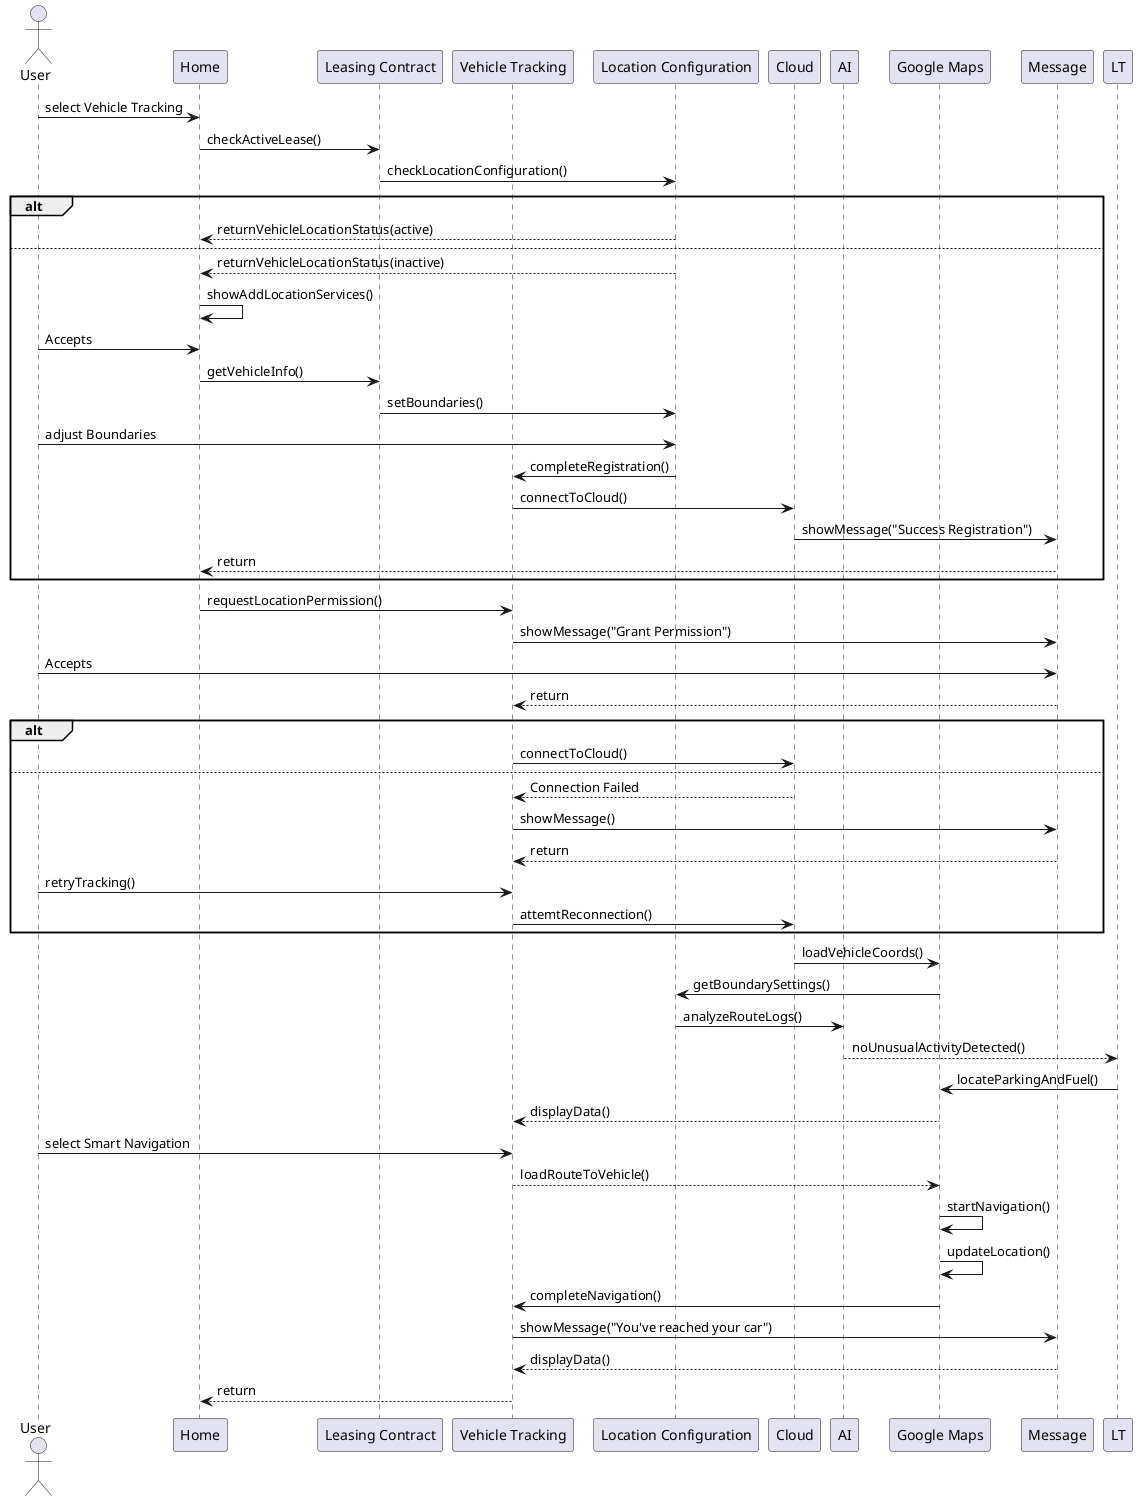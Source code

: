 @startuml
actor User
participant Home
participant "Leasing Contract" as LC
participant "Vehicle Tracking" as VT
participant "Location Configuration" as Location
participant Cloud
participant AI
participant "Google Maps" as Maps
participant Message

User -> Home : select Vehicle Tracking
Home -> LC : checkActiveLease()
LC -> Location: checkLocationConfiguration()

alt
Location --> Home : returnVehicleLocationStatus(active)
else
Location --> Home : returnVehicleLocationStatus(inactive)
Home -> Home : showAddLocationServices()
User -> Home : Accepts
Home -> LC : getVehicleInfo()
LC -> Location : setBoundaries()
User -> Location : adjust Boundaries
Location -> VT : completeRegistration()
VT -> Cloud : connectToCloud()
Cloud -> Message : showMessage("Success Registration")
Message --> Home : return
end

Home -> VT : requestLocationPermission()
VT -> Message : showMessage("Grant Permission")
User -> Message : Accepts
Message --> VT : return

alt
VT -> Cloud : connectToCloud()
else
Cloud --> VT : Connection Failed
VT -> Message: showMessage()
Message --> VT : return
User -> VT : retryTracking()
VT -> Cloud : attemtReconnection()
end

Cloud -> Maps : loadVehicleCoords()
Maps -> Location : getBoundarySettings()
Location -> AI : analyzeRouteLogs()
AI --> LT : noUnusualActivityDetected()
LT -> Maps : locateParkingAndFuel()
Maps --> VT : displayData()
User -> VT : select Smart Navigation
VT --> Maps : loadRouteToVehicle()
Maps -> Maps : startNavigation()
Maps -> Maps : updateLocation()
Maps -> VT : completeNavigation()
VT -> Message : showMessage("You've reached your car")
Message --> VT : displayData()
VT --> Home: return
@enduml
